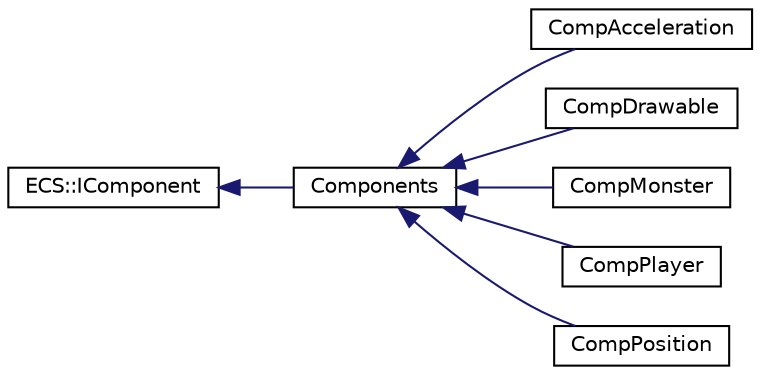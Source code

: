 digraph "Graphical Class Hierarchy"
{
 // LATEX_PDF_SIZE
  edge [fontname="Helvetica",fontsize="10",labelfontname="Helvetica",labelfontsize="10"];
  node [fontname="Helvetica",fontsize="10",shape=record];
  rankdir="LR";
  Node0 [label="ECS::IComponent",height=0.2,width=0.4,color="black", fillcolor="white", style="filled",URL="$classECS_1_1IComponent.html",tooltip=" "];
  Node0 -> Node1 [dir="back",color="midnightblue",fontsize="10",style="solid",fontname="Helvetica"];
  Node1 [label="Components",height=0.2,width=0.4,color="black", fillcolor="white", style="filled",URL="$classComponents.html",tooltip=" "];
  Node1 -> Node2 [dir="back",color="midnightblue",fontsize="10",style="solid",fontname="Helvetica"];
  Node2 [label="CompAcceleration",height=0.2,width=0.4,color="black", fillcolor="white", style="filled",URL="$classCompAcceleration.html",tooltip=" "];
  Node1 -> Node3 [dir="back",color="midnightblue",fontsize="10",style="solid",fontname="Helvetica"];
  Node3 [label="CompDrawable",height=0.2,width=0.4,color="black", fillcolor="white", style="filled",URL="$classCompDrawable.html",tooltip=" "];
  Node1 -> Node4 [dir="back",color="midnightblue",fontsize="10",style="solid",fontname="Helvetica"];
  Node4 [label="CompMonster",height=0.2,width=0.4,color="black", fillcolor="white", style="filled",URL="$classCompMonster.html",tooltip=" "];
  Node1 -> Node5 [dir="back",color="midnightblue",fontsize="10",style="solid",fontname="Helvetica"];
  Node5 [label="CompPlayer",height=0.2,width=0.4,color="black", fillcolor="white", style="filled",URL="$classCompPlayer.html",tooltip=" "];
  Node1 -> Node6 [dir="back",color="midnightblue",fontsize="10",style="solid",fontname="Helvetica"];
  Node6 [label="CompPosition",height=0.2,width=0.4,color="black", fillcolor="white", style="filled",URL="$classCompPosition.html",tooltip=" "];
}
